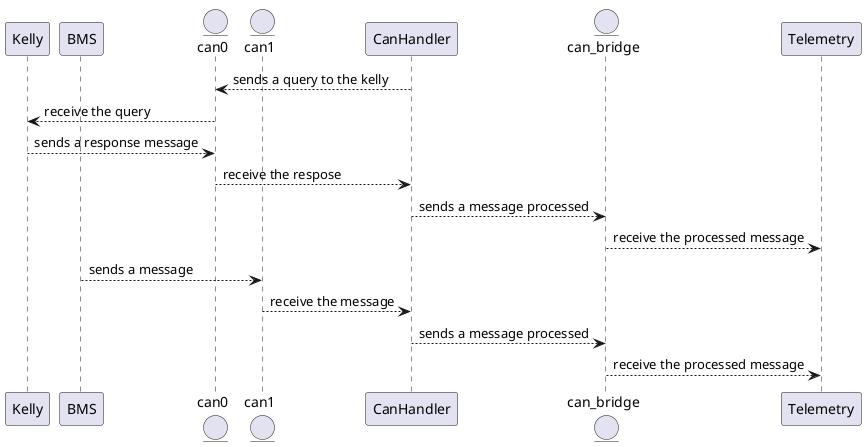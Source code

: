 @startuml
Participant Kelly as kelly
Participant BMS as bms
Entity can0 as c0
Entity can1 as c1
Participant CanHandler as ch
Entity can_bridge as cb
Participant Telemetry as tl

ch --> c0: sends a query to the kelly
c0 --> kelly: receive the query
kelly --> c0: sends a response message
c0 --> ch: receive the respose
ch --> cb: sends a message processed
cb --> tl: receive the processed message
bms --> c1: sends a message
c1 --> ch: receive the message
ch --> cb: sends a message processed
cb --> tl: receive the processed message
@enduml
